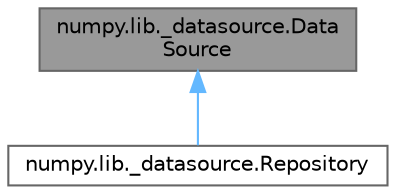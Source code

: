 digraph "numpy.lib._datasource.DataSource"
{
 // LATEX_PDF_SIZE
  bgcolor="transparent";
  edge [fontname=Helvetica,fontsize=10,labelfontname=Helvetica,labelfontsize=10];
  node [fontname=Helvetica,fontsize=10,shape=box,height=0.2,width=0.4];
  Node1 [id="Node000001",label="numpy.lib._datasource.Data\lSource",height=0.2,width=0.4,color="gray40", fillcolor="grey60", style="filled", fontcolor="black",tooltip=" "];
  Node1 -> Node2 [id="edge2_Node000001_Node000002",dir="back",color="steelblue1",style="solid",tooltip=" "];
  Node2 [id="Node000002",label="numpy.lib._datasource.Repository",height=0.2,width=0.4,color="gray40", fillcolor="white", style="filled",URL="$d4/d4d/classnumpy_1_1lib_1_1__datasource_1_1Repository.html",tooltip=" "];
}
